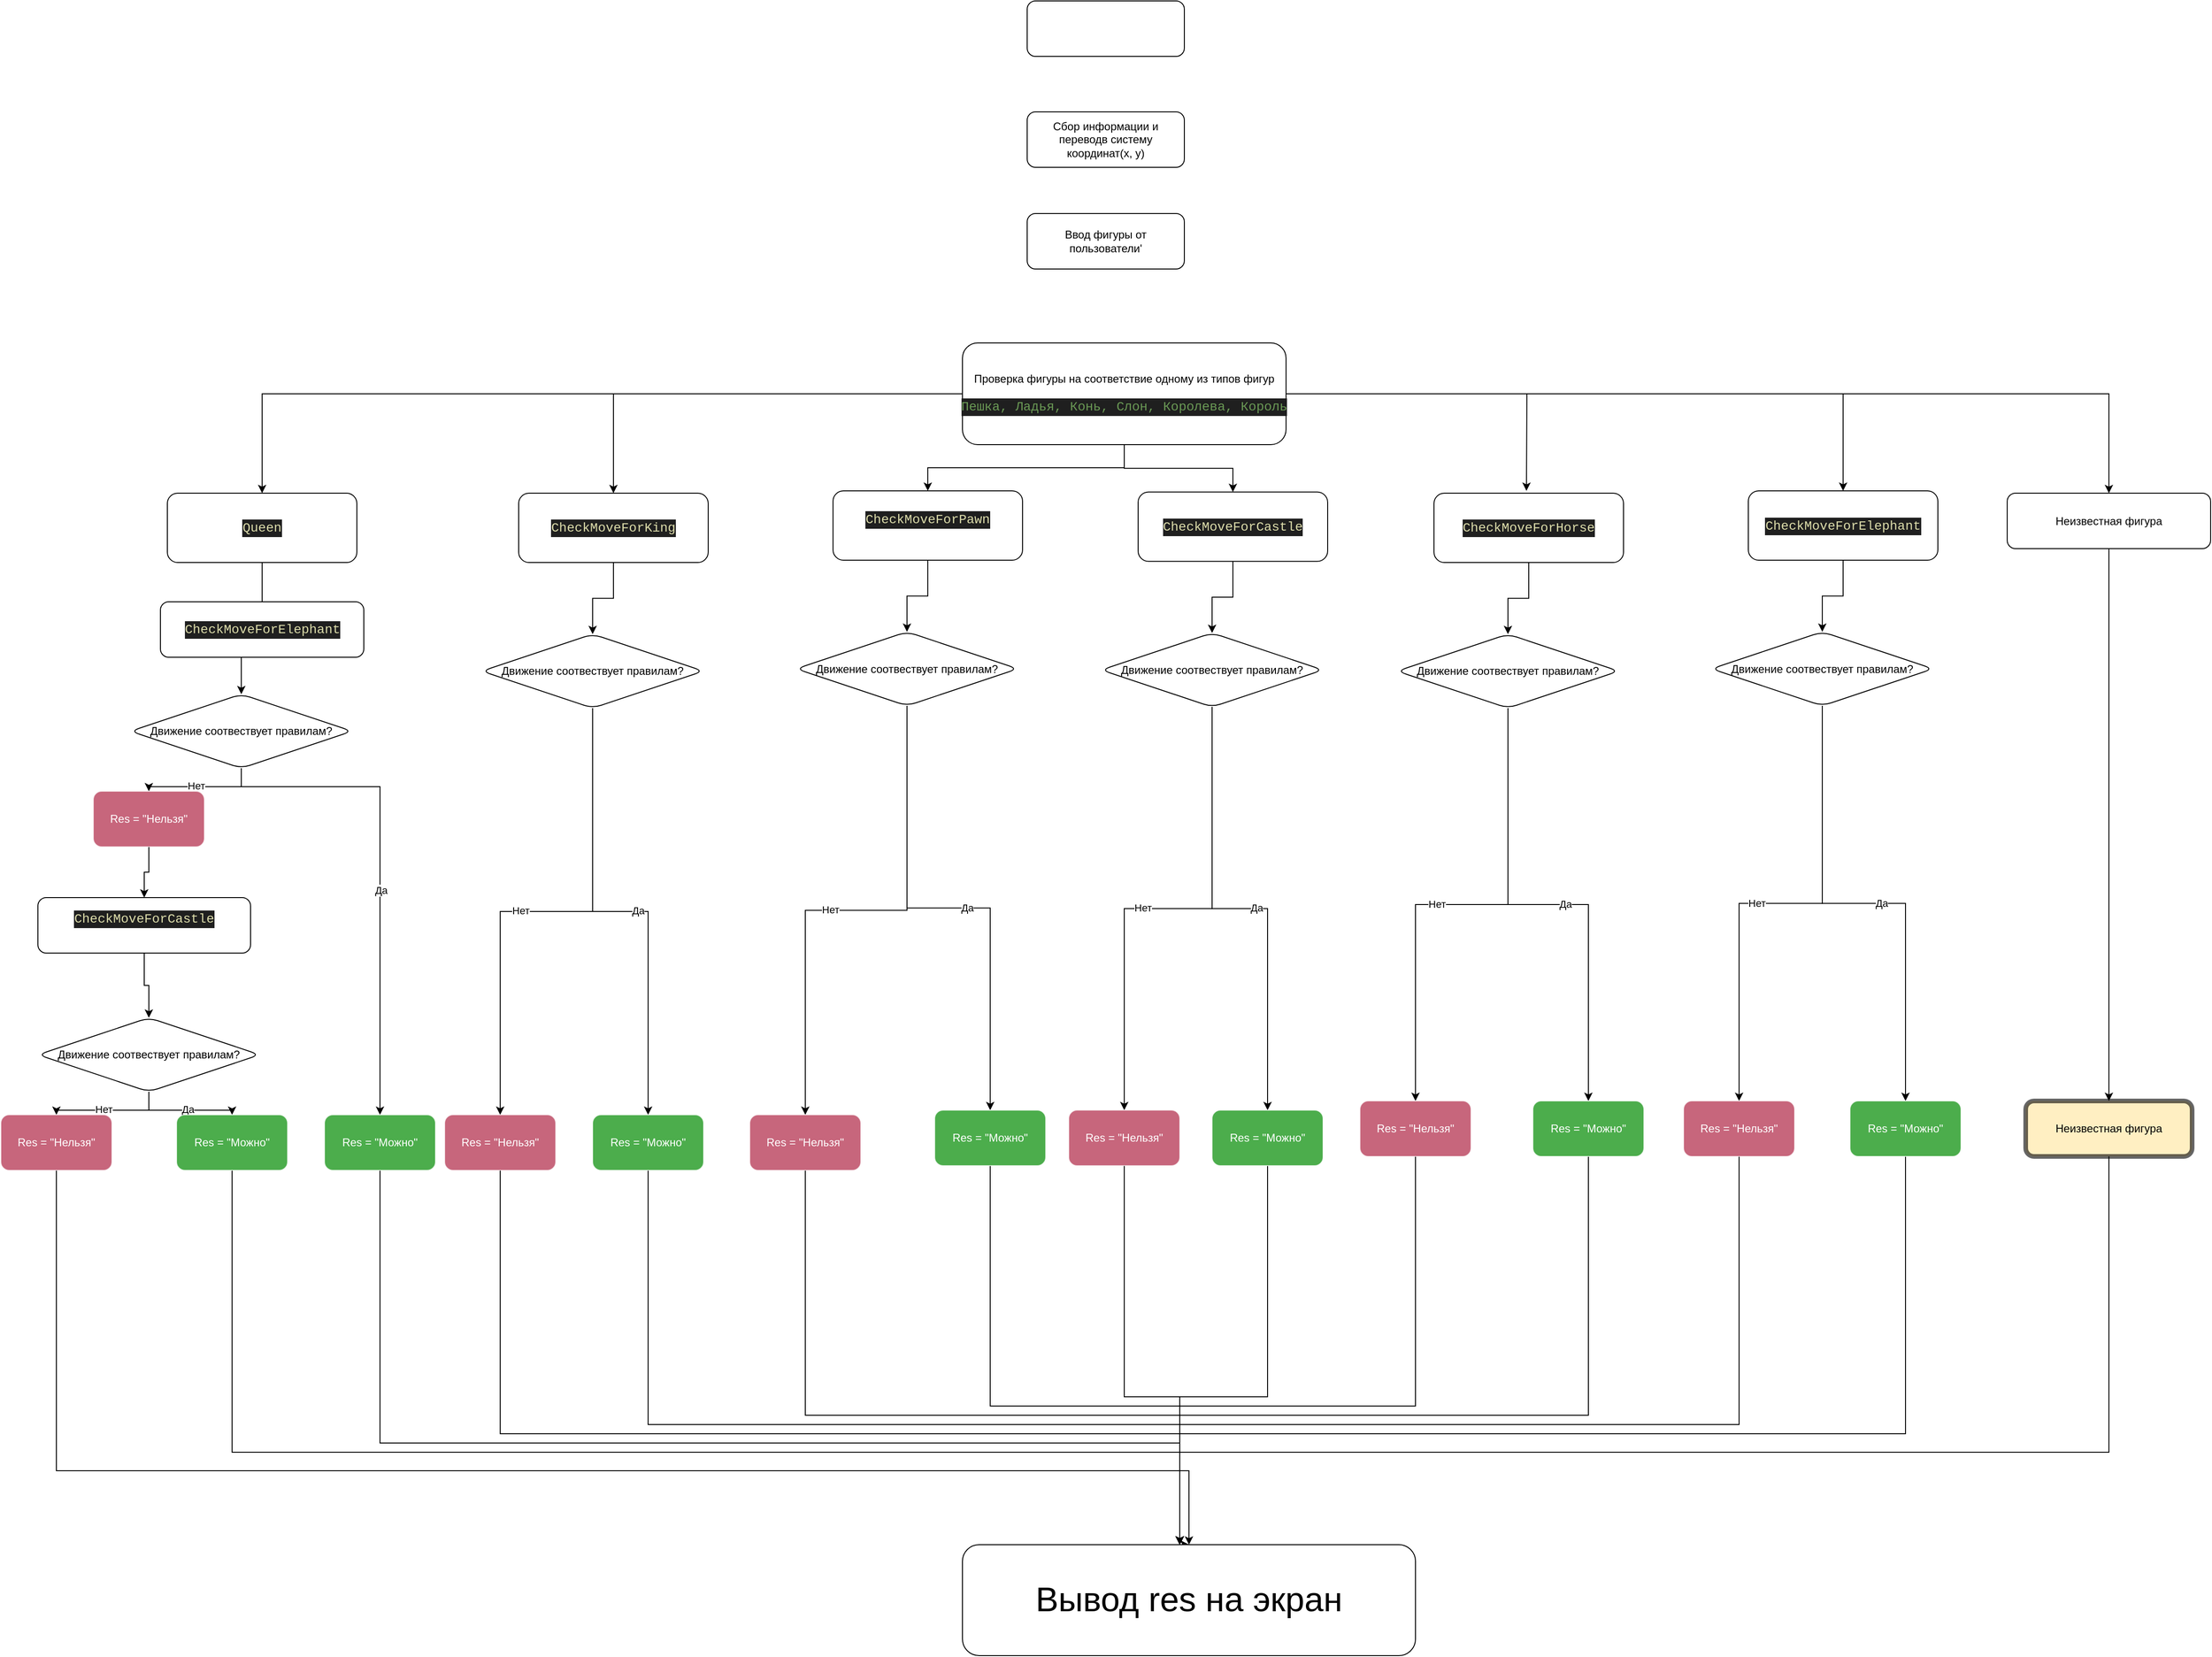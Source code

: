 <mxfile version="24.7.8">
  <diagram id="C5RBs43oDa-KdzZeNtuy" name="Page-1">
    <mxGraphModel dx="4654" dy="1774" grid="1" gridSize="10" guides="1" tooltips="1" connect="1" arrows="1" fold="1" page="1" pageScale="1" pageWidth="827" pageHeight="1169" math="0" shadow="0">
      <root>
        <mxCell id="WIyWlLk6GJQsqaUBKTNV-0" />
        <mxCell id="WIyWlLk6GJQsqaUBKTNV-1" parent="WIyWlLk6GJQsqaUBKTNV-0" />
        <mxCell id="1xu_-Tp41ohflqt6iPf_-1" value="&lt;div style=&quot;&quot;&gt;&lt;font color=&quot;#ffffff&quot; face=&quot;__Inter_36bd41, __Inter_Fallback_36bd41, ui-sans-serif, system-ui, sans-serif, Apple Color Emoji, Segoe UI Emoji, Segoe UI Symbol, Noto Color Emoji&quot;&gt;&lt;span style=&quot;font-size: 16px;&quot;&gt;Ввод координат от пользователя в виде (A1-B3)&lt;/span&gt;&lt;/font&gt;&lt;/div&gt;" style="rounded=1;whiteSpace=wrap;html=1;align=center;" parent="WIyWlLk6GJQsqaUBKTNV-1" vertex="1">
          <mxGeometry x="280" y="90" width="170" height="60" as="geometry" />
        </mxCell>
        <mxCell id="1xu_-Tp41ohflqt6iPf_-3" value="Сбор информации и переводв систему координат(x, y)" style="rounded=1;whiteSpace=wrap;html=1;" parent="WIyWlLk6GJQsqaUBKTNV-1" vertex="1">
          <mxGeometry x="280" y="210" width="170" height="60" as="geometry" />
        </mxCell>
        <mxCell id="1xu_-Tp41ohflqt6iPf_-4" value="Ввод фигуры от пользователи&#39;" style="rounded=1;whiteSpace=wrap;html=1;" parent="WIyWlLk6GJQsqaUBKTNV-1" vertex="1">
          <mxGeometry x="280" y="320" width="170" height="60" as="geometry" />
        </mxCell>
        <mxCell id="1xu_-Tp41ohflqt6iPf_-9" value="" style="edgeStyle=orthogonalEdgeStyle;rounded=0;orthogonalLoop=1;jettySize=auto;html=1;" parent="WIyWlLk6GJQsqaUBKTNV-1" source="1xu_-Tp41ohflqt6iPf_-5" target="1xu_-Tp41ohflqt6iPf_-8" edge="1">
          <mxGeometry relative="1" as="geometry" />
        </mxCell>
        <mxCell id="1xu_-Tp41ohflqt6iPf_-63" style="edgeStyle=orthogonalEdgeStyle;rounded=0;orthogonalLoop=1;jettySize=auto;html=1;entryX=0.5;entryY=0;entryDx=0;entryDy=0;" parent="WIyWlLk6GJQsqaUBKTNV-1" source="1xu_-Tp41ohflqt6iPf_-5" target="1xu_-Tp41ohflqt6iPf_-27" edge="1">
          <mxGeometry relative="1" as="geometry" />
        </mxCell>
        <mxCell id="1xu_-Tp41ohflqt6iPf_-64" style="edgeStyle=orthogonalEdgeStyle;rounded=0;orthogonalLoop=1;jettySize=auto;html=1;" parent="WIyWlLk6GJQsqaUBKTNV-1" source="1xu_-Tp41ohflqt6iPf_-5" edge="1">
          <mxGeometry relative="1" as="geometry">
            <mxPoint x="820" y="620" as="targetPoint" />
          </mxGeometry>
        </mxCell>
        <mxCell id="1xu_-Tp41ohflqt6iPf_-65" style="edgeStyle=orthogonalEdgeStyle;rounded=0;orthogonalLoop=1;jettySize=auto;html=1;entryX=0.5;entryY=0;entryDx=0;entryDy=0;" parent="WIyWlLk6GJQsqaUBKTNV-1" source="1xu_-Tp41ohflqt6iPf_-5" target="1xu_-Tp41ohflqt6iPf_-45" edge="1">
          <mxGeometry relative="1" as="geometry" />
        </mxCell>
        <mxCell id="1xu_-Tp41ohflqt6iPf_-66" style="edgeStyle=orthogonalEdgeStyle;rounded=0;orthogonalLoop=1;jettySize=auto;html=1;entryX=0.5;entryY=0;entryDx=0;entryDy=0;" parent="WIyWlLk6GJQsqaUBKTNV-1" source="1xu_-Tp41ohflqt6iPf_-5" target="1xu_-Tp41ohflqt6iPf_-54" edge="1">
          <mxGeometry relative="1" as="geometry">
            <Array as="points">
              <mxPoint x="-168" y="515" />
            </Array>
          </mxGeometry>
        </mxCell>
        <mxCell id="1xu_-Tp41ohflqt6iPf_-94" style="edgeStyle=orthogonalEdgeStyle;rounded=0;orthogonalLoop=1;jettySize=auto;html=1;" parent="WIyWlLk6GJQsqaUBKTNV-1" source="1xu_-Tp41ohflqt6iPf_-5" target="1xu_-Tp41ohflqt6iPf_-95" edge="1">
          <mxGeometry relative="1" as="geometry">
            <mxPoint x="-550" y="610" as="targetPoint" />
          </mxGeometry>
        </mxCell>
        <mxCell id="GGxlq1EJ7_n-EhWVz28k-0" style="edgeStyle=orthogonalEdgeStyle;rounded=0;orthogonalLoop=1;jettySize=auto;html=1;" edge="1" parent="WIyWlLk6GJQsqaUBKTNV-1" source="1xu_-Tp41ohflqt6iPf_-5" target="1xu_-Tp41ohflqt6iPf_-71">
          <mxGeometry relative="1" as="geometry" />
        </mxCell>
        <mxCell id="1xu_-Tp41ohflqt6iPf_-5" value="Проверка фигуры на соответствие одному из типов фигур&lt;br&gt;&lt;br&gt;&lt;div style=&quot;color: rgb(204, 204, 204); background-color: rgb(31, 31, 31); font-family: Consolas, &amp;quot;Courier New&amp;quot;, monospace; font-size: 14px; line-height: 19px; white-space: pre;&quot;&gt;&lt;span style=&quot;color: #6a9955;&quot;&gt;Пешка, Ладья, Конь, Слон, Королева, Король&lt;/span&gt;&lt;/div&gt;" style="rounded=1;whiteSpace=wrap;html=1;" parent="WIyWlLk6GJQsqaUBKTNV-1" vertex="1">
          <mxGeometry x="210" y="460" width="350" height="110" as="geometry" />
        </mxCell>
        <mxCell id="1xu_-Tp41ohflqt6iPf_-11" value="" style="edgeStyle=orthogonalEdgeStyle;rounded=0;orthogonalLoop=1;jettySize=auto;html=1;" parent="WIyWlLk6GJQsqaUBKTNV-1" source="1xu_-Tp41ohflqt6iPf_-8" target="1xu_-Tp41ohflqt6iPf_-10" edge="1">
          <mxGeometry relative="1" as="geometry" />
        </mxCell>
        <mxCell id="1xu_-Tp41ohflqt6iPf_-8" value="&#xa;&lt;div style=&quot;color: #cccccc;background-color: #1f1f1f;font-family: Consolas, &#39;Courier New&#39;, monospace;font-weight: normal;font-size: 14px;line-height: 19px;white-space: pre;&quot;&gt;&lt;div&gt;&lt;span style=&quot;color: #dcdcaa;&quot;&gt;CheckMoveForPawn&lt;/span&gt;&lt;/div&gt;&lt;/div&gt;&#xa;&#xa;" style="whiteSpace=wrap;html=1;rounded=1;" parent="WIyWlLk6GJQsqaUBKTNV-1" vertex="1">
          <mxGeometry x="70" y="620" width="205" height="75" as="geometry" />
        </mxCell>
        <mxCell id="1xu_-Tp41ohflqt6iPf_-13" value="" style="edgeStyle=orthogonalEdgeStyle;rounded=0;orthogonalLoop=1;jettySize=auto;html=1;" parent="WIyWlLk6GJQsqaUBKTNV-1" source="1xu_-Tp41ohflqt6iPf_-10" target="1xu_-Tp41ohflqt6iPf_-12" edge="1">
          <mxGeometry relative="1" as="geometry" />
        </mxCell>
        <mxCell id="1xu_-Tp41ohflqt6iPf_-14" value="Нет" style="edgeLabel;html=1;align=center;verticalAlign=middle;resizable=0;points=[];" parent="1xu_-Tp41ohflqt6iPf_-13" vertex="1" connectable="0">
          <mxGeometry x="0.104" y="-1" relative="1" as="geometry">
            <mxPoint as="offset" />
          </mxGeometry>
        </mxCell>
        <mxCell id="1xu_-Tp41ohflqt6iPf_-16" value="" style="edgeStyle=orthogonalEdgeStyle;rounded=0;orthogonalLoop=1;jettySize=auto;html=1;" parent="WIyWlLk6GJQsqaUBKTNV-1" source="1xu_-Tp41ohflqt6iPf_-10" target="1xu_-Tp41ohflqt6iPf_-15" edge="1">
          <mxGeometry relative="1" as="geometry" />
        </mxCell>
        <mxCell id="1xu_-Tp41ohflqt6iPf_-17" value="Да" style="edgeLabel;html=1;align=center;verticalAlign=middle;resizable=0;points=[];" parent="1xu_-Tp41ohflqt6iPf_-16" vertex="1" connectable="0">
          <mxGeometry x="0.073" y="1" relative="1" as="geometry">
            <mxPoint as="offset" />
          </mxGeometry>
        </mxCell>
        <mxCell id="1xu_-Tp41ohflqt6iPf_-10" value="Движение соотвествует правилам?" style="rhombus;whiteSpace=wrap;html=1;rounded=1;" parent="WIyWlLk6GJQsqaUBKTNV-1" vertex="1">
          <mxGeometry x="30" y="772.5" width="240" height="80" as="geometry" />
        </mxCell>
        <mxCell id="1xu_-Tp41ohflqt6iPf_-108" style="edgeStyle=orthogonalEdgeStyle;rounded=0;orthogonalLoop=1;jettySize=auto;html=1;" parent="WIyWlLk6GJQsqaUBKTNV-1" source="1xu_-Tp41ohflqt6iPf_-12" target="1xu_-Tp41ohflqt6iPf_-102" edge="1">
          <mxGeometry relative="1" as="geometry">
            <Array as="points">
              <mxPoint x="40" y="1620" />
              <mxPoint x="445" y="1620" />
            </Array>
          </mxGeometry>
        </mxCell>
        <mxCell id="1xu_-Tp41ohflqt6iPf_-12" value="Res = &quot;Нельзя&quot;" style="rounded=1;whiteSpace=wrap;html=1;opacity=60;strokeColor=#FFFFFF;align=center;verticalAlign=middle;fontFamily=Helvetica;fontSize=12;fontColor=#ffffff;fillColor=#a20025;" parent="WIyWlLk6GJQsqaUBKTNV-1" vertex="1">
          <mxGeometry x="-20" y="1295" width="120" height="60" as="geometry" />
        </mxCell>
        <mxCell id="1xu_-Tp41ohflqt6iPf_-109" style="edgeStyle=orthogonalEdgeStyle;rounded=0;orthogonalLoop=1;jettySize=auto;html=1;" parent="WIyWlLk6GJQsqaUBKTNV-1" source="1xu_-Tp41ohflqt6iPf_-15" target="1xu_-Tp41ohflqt6iPf_-102" edge="1">
          <mxGeometry relative="1" as="geometry">
            <Array as="points">
              <mxPoint x="240" y="1610" />
              <mxPoint x="445" y="1610" />
            </Array>
          </mxGeometry>
        </mxCell>
        <mxCell id="1xu_-Tp41ohflqt6iPf_-15" value="Res = &quot;Можно&quot;" style="whiteSpace=wrap;html=1;rounded=1;opacity=70;strokeColor=#FFFFFF;align=center;verticalAlign=middle;fontFamily=Helvetica;fontSize=12;fontColor=#ffffff;fillColor=#008a00;" parent="WIyWlLk6GJQsqaUBKTNV-1" vertex="1">
          <mxGeometry x="180" y="1290" width="120" height="60" as="geometry" />
        </mxCell>
        <mxCell id="1xu_-Tp41ohflqt6iPf_-26" value="" style="edgeStyle=orthogonalEdgeStyle;rounded=0;orthogonalLoop=1;jettySize=auto;html=1;" parent="WIyWlLk6GJQsqaUBKTNV-1" source="1xu_-Tp41ohflqt6iPf_-27" target="1xu_-Tp41ohflqt6iPf_-32" edge="1">
          <mxGeometry relative="1" as="geometry" />
        </mxCell>
        <mxCell id="1xu_-Tp41ohflqt6iPf_-27" value="&lt;div style=&quot;color: rgb(204, 204, 204); background-color: rgb(31, 31, 31); font-family: Consolas, &amp;quot;Courier New&amp;quot;, monospace; font-size: 14px; line-height: 19px; white-space: pre;&quot;&gt;&lt;span style=&quot;color: #dcdcaa;&quot;&gt;CheckMoveForCastle&lt;/span&gt;&lt;/div&gt;" style="whiteSpace=wrap;html=1;rounded=1;" parent="WIyWlLk6GJQsqaUBKTNV-1" vertex="1">
          <mxGeometry x="400" y="621.25" width="205" height="75" as="geometry" />
        </mxCell>
        <mxCell id="1xu_-Tp41ohflqt6iPf_-28" value="" style="edgeStyle=orthogonalEdgeStyle;rounded=0;orthogonalLoop=1;jettySize=auto;html=1;" parent="WIyWlLk6GJQsqaUBKTNV-1" source="1xu_-Tp41ohflqt6iPf_-32" target="1xu_-Tp41ohflqt6iPf_-33" edge="1">
          <mxGeometry relative="1" as="geometry" />
        </mxCell>
        <mxCell id="1xu_-Tp41ohflqt6iPf_-29" value="Нет" style="edgeLabel;html=1;align=center;verticalAlign=middle;resizable=0;points=[];" parent="1xu_-Tp41ohflqt6iPf_-28" vertex="1" connectable="0">
          <mxGeometry x="0.104" y="-1" relative="1" as="geometry">
            <mxPoint as="offset" />
          </mxGeometry>
        </mxCell>
        <mxCell id="1xu_-Tp41ohflqt6iPf_-30" value="" style="edgeStyle=orthogonalEdgeStyle;rounded=0;orthogonalLoop=1;jettySize=auto;html=1;" parent="WIyWlLk6GJQsqaUBKTNV-1" source="1xu_-Tp41ohflqt6iPf_-32" target="1xu_-Tp41ohflqt6iPf_-34" edge="1">
          <mxGeometry relative="1" as="geometry" />
        </mxCell>
        <mxCell id="1xu_-Tp41ohflqt6iPf_-31" value="Да" style="edgeLabel;html=1;align=center;verticalAlign=middle;resizable=0;points=[];" parent="1xu_-Tp41ohflqt6iPf_-30" vertex="1" connectable="0">
          <mxGeometry x="0.073" y="1" relative="1" as="geometry">
            <mxPoint as="offset" />
          </mxGeometry>
        </mxCell>
        <mxCell id="1xu_-Tp41ohflqt6iPf_-32" value="Движение соотвествует правилам?" style="rhombus;whiteSpace=wrap;html=1;rounded=1;" parent="WIyWlLk6GJQsqaUBKTNV-1" vertex="1">
          <mxGeometry x="360" y="773.75" width="240" height="80" as="geometry" />
        </mxCell>
        <mxCell id="1xu_-Tp41ohflqt6iPf_-110" style="edgeStyle=orthogonalEdgeStyle;rounded=0;orthogonalLoop=1;jettySize=auto;html=1;" parent="WIyWlLk6GJQsqaUBKTNV-1" source="1xu_-Tp41ohflqt6iPf_-33" target="1xu_-Tp41ohflqt6iPf_-102" edge="1">
          <mxGeometry relative="1" as="geometry">
            <Array as="points">
              <mxPoint x="385" y="1600" />
              <mxPoint x="445" y="1600" />
            </Array>
          </mxGeometry>
        </mxCell>
        <mxCell id="1xu_-Tp41ohflqt6iPf_-33" value="Res = &quot;Нельзя&quot;" style="rounded=1;whiteSpace=wrap;html=1;opacity=60;strokeColor=#FFFFFF;align=center;verticalAlign=middle;fontFamily=Helvetica;fontSize=12;fontColor=#ffffff;fillColor=#a20025;" parent="WIyWlLk6GJQsqaUBKTNV-1" vertex="1">
          <mxGeometry x="325" y="1290" width="120" height="60" as="geometry" />
        </mxCell>
        <mxCell id="1xu_-Tp41ohflqt6iPf_-111" style="edgeStyle=orthogonalEdgeStyle;rounded=0;orthogonalLoop=1;jettySize=auto;html=1;" parent="WIyWlLk6GJQsqaUBKTNV-1" source="1xu_-Tp41ohflqt6iPf_-34" target="1xu_-Tp41ohflqt6iPf_-102" edge="1">
          <mxGeometry relative="1" as="geometry">
            <Array as="points">
              <mxPoint x="540" y="1600" />
              <mxPoint x="445" y="1600" />
            </Array>
          </mxGeometry>
        </mxCell>
        <mxCell id="1xu_-Tp41ohflqt6iPf_-34" value="Res = &quot;Можно&quot;" style="whiteSpace=wrap;html=1;rounded=1;opacity=70;strokeColor=#FFFFFF;align=center;verticalAlign=middle;fontFamily=Helvetica;fontSize=12;fontColor=#ffffff;fillColor=#008a00;" parent="WIyWlLk6GJQsqaUBKTNV-1" vertex="1">
          <mxGeometry x="480" y="1290" width="120" height="60" as="geometry" />
        </mxCell>
        <mxCell id="1xu_-Tp41ohflqt6iPf_-35" value="" style="edgeStyle=orthogonalEdgeStyle;rounded=0;orthogonalLoop=1;jettySize=auto;html=1;" parent="WIyWlLk6GJQsqaUBKTNV-1" source="1xu_-Tp41ohflqt6iPf_-36" target="1xu_-Tp41ohflqt6iPf_-41" edge="1">
          <mxGeometry relative="1" as="geometry" />
        </mxCell>
        <mxCell id="1xu_-Tp41ohflqt6iPf_-36" value="&lt;div style=&quot;color: rgb(204, 204, 204); background-color: rgb(31, 31, 31); font-family: Consolas, &amp;quot;Courier New&amp;quot;, monospace; font-size: 14px; line-height: 19px; white-space: pre;&quot;&gt;&lt;span style=&quot;color: #dcdcaa;&quot;&gt;CheckMoveForHorse&lt;/span&gt;&lt;/div&gt;" style="whiteSpace=wrap;html=1;rounded=1;" parent="WIyWlLk6GJQsqaUBKTNV-1" vertex="1">
          <mxGeometry x="720" y="622.5" width="205" height="75" as="geometry" />
        </mxCell>
        <mxCell id="1xu_-Tp41ohflqt6iPf_-37" value="" style="edgeStyle=orthogonalEdgeStyle;rounded=0;orthogonalLoop=1;jettySize=auto;html=1;" parent="WIyWlLk6GJQsqaUBKTNV-1" source="1xu_-Tp41ohflqt6iPf_-41" target="1xu_-Tp41ohflqt6iPf_-42" edge="1">
          <mxGeometry relative="1" as="geometry" />
        </mxCell>
        <mxCell id="1xu_-Tp41ohflqt6iPf_-38" value="Нет" style="edgeLabel;html=1;align=center;verticalAlign=middle;resizable=0;points=[];" parent="1xu_-Tp41ohflqt6iPf_-37" vertex="1" connectable="0">
          <mxGeometry x="0.104" y="-1" relative="1" as="geometry">
            <mxPoint as="offset" />
          </mxGeometry>
        </mxCell>
        <mxCell id="1xu_-Tp41ohflqt6iPf_-39" value="" style="edgeStyle=orthogonalEdgeStyle;rounded=0;orthogonalLoop=1;jettySize=auto;html=1;" parent="WIyWlLk6GJQsqaUBKTNV-1" source="1xu_-Tp41ohflqt6iPf_-41" target="1xu_-Tp41ohflqt6iPf_-43" edge="1">
          <mxGeometry relative="1" as="geometry" />
        </mxCell>
        <mxCell id="1xu_-Tp41ohflqt6iPf_-40" value="Да" style="edgeLabel;html=1;align=center;verticalAlign=middle;resizable=0;points=[];" parent="1xu_-Tp41ohflqt6iPf_-39" vertex="1" connectable="0">
          <mxGeometry x="0.073" y="1" relative="1" as="geometry">
            <mxPoint as="offset" />
          </mxGeometry>
        </mxCell>
        <mxCell id="1xu_-Tp41ohflqt6iPf_-41" value="Движение соотвествует правилам?" style="rhombus;whiteSpace=wrap;html=1;rounded=1;" parent="WIyWlLk6GJQsqaUBKTNV-1" vertex="1">
          <mxGeometry x="680" y="775" width="240" height="80" as="geometry" />
        </mxCell>
        <mxCell id="1xu_-Tp41ohflqt6iPf_-112" style="edgeStyle=orthogonalEdgeStyle;rounded=0;orthogonalLoop=1;jettySize=auto;html=1;" parent="WIyWlLk6GJQsqaUBKTNV-1" source="1xu_-Tp41ohflqt6iPf_-42" target="1xu_-Tp41ohflqt6iPf_-102" edge="1">
          <mxGeometry relative="1" as="geometry">
            <Array as="points">
              <mxPoint x="700" y="1610" />
              <mxPoint x="445" y="1610" />
            </Array>
          </mxGeometry>
        </mxCell>
        <mxCell id="1xu_-Tp41ohflqt6iPf_-42" value="Res = &quot;Нельзя&quot;" style="rounded=1;whiteSpace=wrap;html=1;opacity=60;strokeColor=#FFFFFF;align=center;verticalAlign=middle;fontFamily=Helvetica;fontSize=12;fontColor=#ffffff;fillColor=#a20025;" parent="WIyWlLk6GJQsqaUBKTNV-1" vertex="1">
          <mxGeometry x="640" y="1280" width="120" height="60" as="geometry" />
        </mxCell>
        <mxCell id="1xu_-Tp41ohflqt6iPf_-113" style="edgeStyle=orthogonalEdgeStyle;rounded=0;orthogonalLoop=1;jettySize=auto;html=1;" parent="WIyWlLk6GJQsqaUBKTNV-1" source="1xu_-Tp41ohflqt6iPf_-43" target="1xu_-Tp41ohflqt6iPf_-102" edge="1">
          <mxGeometry relative="1" as="geometry">
            <Array as="points">
              <mxPoint x="887" y="1620" />
              <mxPoint x="445" y="1620" />
            </Array>
          </mxGeometry>
        </mxCell>
        <mxCell id="1xu_-Tp41ohflqt6iPf_-43" value="Res = &quot;Можно&quot;" style="whiteSpace=wrap;html=1;rounded=1;opacity=70;strokeColor=#FFFFFF;align=center;verticalAlign=middle;fontFamily=Helvetica;fontSize=12;fontColor=#ffffff;fillColor=#008a00;" parent="WIyWlLk6GJQsqaUBKTNV-1" vertex="1">
          <mxGeometry x="827" y="1280" width="120" height="60" as="geometry" />
        </mxCell>
        <mxCell id="1xu_-Tp41ohflqt6iPf_-44" value="" style="edgeStyle=orthogonalEdgeStyle;rounded=0;orthogonalLoop=1;jettySize=auto;html=1;" parent="WIyWlLk6GJQsqaUBKTNV-1" source="1xu_-Tp41ohflqt6iPf_-45" target="1xu_-Tp41ohflqt6iPf_-50" edge="1">
          <mxGeometry relative="1" as="geometry" />
        </mxCell>
        <mxCell id="1xu_-Tp41ohflqt6iPf_-45" value="&lt;div style=&quot;color: rgb(204, 204, 204); background-color: rgb(31, 31, 31); font-family: Consolas, &amp;quot;Courier New&amp;quot;, monospace; font-size: 14px; line-height: 19px; white-space: pre;&quot;&gt;&lt;span style=&quot;color: #dcdcaa;&quot;&gt;CheckMoveForElephant&lt;/span&gt;&lt;/div&gt;" style="whiteSpace=wrap;html=1;rounded=1;" parent="WIyWlLk6GJQsqaUBKTNV-1" vertex="1">
          <mxGeometry x="1060" y="620" width="205" height="75" as="geometry" />
        </mxCell>
        <mxCell id="1xu_-Tp41ohflqt6iPf_-46" value="" style="edgeStyle=orthogonalEdgeStyle;rounded=0;orthogonalLoop=1;jettySize=auto;html=1;" parent="WIyWlLk6GJQsqaUBKTNV-1" source="1xu_-Tp41ohflqt6iPf_-50" target="1xu_-Tp41ohflqt6iPf_-51" edge="1">
          <mxGeometry relative="1" as="geometry" />
        </mxCell>
        <mxCell id="1xu_-Tp41ohflqt6iPf_-47" value="Нет" style="edgeLabel;html=1;align=center;verticalAlign=middle;resizable=0;points=[];" parent="1xu_-Tp41ohflqt6iPf_-46" vertex="1" connectable="0">
          <mxGeometry x="0.104" y="-1" relative="1" as="geometry">
            <mxPoint as="offset" />
          </mxGeometry>
        </mxCell>
        <mxCell id="1xu_-Tp41ohflqt6iPf_-48" value="" style="edgeStyle=orthogonalEdgeStyle;rounded=0;orthogonalLoop=1;jettySize=auto;html=1;" parent="WIyWlLk6GJQsqaUBKTNV-1" source="1xu_-Tp41ohflqt6iPf_-50" target="1xu_-Tp41ohflqt6iPf_-52" edge="1">
          <mxGeometry relative="1" as="geometry" />
        </mxCell>
        <mxCell id="1xu_-Tp41ohflqt6iPf_-49" value="Да" style="edgeLabel;html=1;align=center;verticalAlign=middle;resizable=0;points=[];" parent="1xu_-Tp41ohflqt6iPf_-48" vertex="1" connectable="0">
          <mxGeometry x="0.073" y="1" relative="1" as="geometry">
            <mxPoint as="offset" />
          </mxGeometry>
        </mxCell>
        <mxCell id="1xu_-Tp41ohflqt6iPf_-50" value="Движение соотвествует правилам?" style="rhombus;whiteSpace=wrap;html=1;rounded=1;" parent="WIyWlLk6GJQsqaUBKTNV-1" vertex="1">
          <mxGeometry x="1020" y="772.5" width="240" height="80" as="geometry" />
        </mxCell>
        <mxCell id="1xu_-Tp41ohflqt6iPf_-114" style="edgeStyle=orthogonalEdgeStyle;rounded=0;orthogonalLoop=1;jettySize=auto;html=1;" parent="WIyWlLk6GJQsqaUBKTNV-1" source="1xu_-Tp41ohflqt6iPf_-51" target="1xu_-Tp41ohflqt6iPf_-102" edge="1">
          <mxGeometry relative="1" as="geometry">
            <Array as="points">
              <mxPoint x="1050" y="1630" />
              <mxPoint x="445" y="1630" />
            </Array>
          </mxGeometry>
        </mxCell>
        <mxCell id="1xu_-Tp41ohflqt6iPf_-51" value="Res = &quot;Нельзя&quot;" style="rounded=1;whiteSpace=wrap;html=1;opacity=60;strokeColor=#FFFFFF;align=center;verticalAlign=middle;fontFamily=Helvetica;fontSize=12;fontColor=#ffffff;fillColor=#a20025;" parent="WIyWlLk6GJQsqaUBKTNV-1" vertex="1">
          <mxGeometry x="990" y="1280" width="120" height="60" as="geometry" />
        </mxCell>
        <mxCell id="1xu_-Tp41ohflqt6iPf_-115" style="edgeStyle=orthogonalEdgeStyle;rounded=0;orthogonalLoop=1;jettySize=auto;html=1;" parent="WIyWlLk6GJQsqaUBKTNV-1" source="1xu_-Tp41ohflqt6iPf_-52" target="1xu_-Tp41ohflqt6iPf_-102" edge="1">
          <mxGeometry relative="1" as="geometry">
            <Array as="points">
              <mxPoint x="1230" y="1640" />
              <mxPoint x="445" y="1640" />
            </Array>
          </mxGeometry>
        </mxCell>
        <mxCell id="1xu_-Tp41ohflqt6iPf_-52" value="Res = &quot;Можно&quot;" style="whiteSpace=wrap;html=1;rounded=1;fillColor=#008a00;fontColor=#ffffff;strokeColor=#FFFFFF;opacity=70;" parent="WIyWlLk6GJQsqaUBKTNV-1" vertex="1">
          <mxGeometry x="1170" y="1280" width="120" height="60" as="geometry" />
        </mxCell>
        <mxCell id="1xu_-Tp41ohflqt6iPf_-53" value="" style="edgeStyle=orthogonalEdgeStyle;rounded=0;orthogonalLoop=1;jettySize=auto;html=1;" parent="WIyWlLk6GJQsqaUBKTNV-1" source="1xu_-Tp41ohflqt6iPf_-54" target="1xu_-Tp41ohflqt6iPf_-59" edge="1">
          <mxGeometry relative="1" as="geometry" />
        </mxCell>
        <mxCell id="1xu_-Tp41ohflqt6iPf_-54" value="&lt;div style=&quot;color: rgb(204, 204, 204); background-color: rgb(31, 31, 31); font-family: Consolas, &amp;quot;Courier New&amp;quot;, monospace; font-size: 14px; line-height: 19px; white-space: pre;&quot;&gt;&lt;span style=&quot;color: #dcdcaa;&quot;&gt;CheckMoveForKing&lt;/span&gt;&lt;/div&gt;" style="whiteSpace=wrap;html=1;rounded=1;" parent="WIyWlLk6GJQsqaUBKTNV-1" vertex="1">
          <mxGeometry x="-270" y="622.5" width="205" height="75" as="geometry" />
        </mxCell>
        <mxCell id="1xu_-Tp41ohflqt6iPf_-55" value="" style="edgeStyle=orthogonalEdgeStyle;rounded=0;orthogonalLoop=1;jettySize=auto;html=1;" parent="WIyWlLk6GJQsqaUBKTNV-1" source="1xu_-Tp41ohflqt6iPf_-59" target="1xu_-Tp41ohflqt6iPf_-60" edge="1">
          <mxGeometry relative="1" as="geometry" />
        </mxCell>
        <mxCell id="1xu_-Tp41ohflqt6iPf_-56" value="Нет" style="edgeLabel;html=1;align=center;verticalAlign=middle;resizable=0;points=[];" parent="1xu_-Tp41ohflqt6iPf_-55" vertex="1" connectable="0">
          <mxGeometry x="0.104" y="-1" relative="1" as="geometry">
            <mxPoint as="offset" />
          </mxGeometry>
        </mxCell>
        <mxCell id="1xu_-Tp41ohflqt6iPf_-57" value="" style="edgeStyle=orthogonalEdgeStyle;rounded=0;orthogonalLoop=1;jettySize=auto;html=1;" parent="WIyWlLk6GJQsqaUBKTNV-1" source="1xu_-Tp41ohflqt6iPf_-59" target="1xu_-Tp41ohflqt6iPf_-61" edge="1">
          <mxGeometry relative="1" as="geometry" />
        </mxCell>
        <mxCell id="1xu_-Tp41ohflqt6iPf_-58" value="Да" style="edgeLabel;html=1;align=center;verticalAlign=middle;resizable=0;points=[];" parent="1xu_-Tp41ohflqt6iPf_-57" vertex="1" connectable="0">
          <mxGeometry x="0.073" y="1" relative="1" as="geometry">
            <mxPoint as="offset" />
          </mxGeometry>
        </mxCell>
        <mxCell id="1xu_-Tp41ohflqt6iPf_-59" value="Движение соотвествует правилам?" style="rhombus;whiteSpace=wrap;html=1;rounded=1;" parent="WIyWlLk6GJQsqaUBKTNV-1" vertex="1">
          <mxGeometry x="-310" y="775" width="240" height="80" as="geometry" />
        </mxCell>
        <mxCell id="1xu_-Tp41ohflqt6iPf_-106" style="edgeStyle=orthogonalEdgeStyle;rounded=0;orthogonalLoop=1;jettySize=auto;html=1;entryX=0.5;entryY=0;entryDx=0;entryDy=0;" parent="WIyWlLk6GJQsqaUBKTNV-1" source="1xu_-Tp41ohflqt6iPf_-60" target="1xu_-Tp41ohflqt6iPf_-102" edge="1">
          <mxGeometry relative="1" as="geometry">
            <Array as="points">
              <mxPoint x="-290" y="1640" />
              <mxPoint x="445" y="1640" />
            </Array>
          </mxGeometry>
        </mxCell>
        <mxCell id="1xu_-Tp41ohflqt6iPf_-60" value="Res = &quot;Нельзя&quot;" style="rounded=1;whiteSpace=wrap;html=1;fillColor=#a20025;fontColor=#ffffff;strokeColor=#FFFFFF;opacity=60;" parent="WIyWlLk6GJQsqaUBKTNV-1" vertex="1">
          <mxGeometry x="-350" y="1295" width="120" height="60" as="geometry" />
        </mxCell>
        <mxCell id="1xu_-Tp41ohflqt6iPf_-107" style="edgeStyle=orthogonalEdgeStyle;rounded=0;orthogonalLoop=1;jettySize=auto;html=1;entryX=0.5;entryY=0;entryDx=0;entryDy=0;" parent="WIyWlLk6GJQsqaUBKTNV-1" source="1xu_-Tp41ohflqt6iPf_-61" target="1xu_-Tp41ohflqt6iPf_-102" edge="1">
          <mxGeometry relative="1" as="geometry">
            <Array as="points">
              <mxPoint x="-130" y="1630" />
              <mxPoint x="445" y="1630" />
            </Array>
          </mxGeometry>
        </mxCell>
        <mxCell id="1xu_-Tp41ohflqt6iPf_-61" value="Res = &quot;Можно&quot;" style="whiteSpace=wrap;html=1;rounded=1;opacity=70;strokeColor=#FFFFFF;align=center;verticalAlign=middle;fontFamily=Helvetica;fontSize=12;fontColor=#ffffff;fillColor=#008a00;" parent="WIyWlLk6GJQsqaUBKTNV-1" vertex="1">
          <mxGeometry x="-190" y="1295" width="120" height="60" as="geometry" />
        </mxCell>
        <mxCell id="1xu_-Tp41ohflqt6iPf_-70" value="" style="edgeStyle=orthogonalEdgeStyle;rounded=0;orthogonalLoop=1;jettySize=auto;html=1;" parent="WIyWlLk6GJQsqaUBKTNV-1" source="1xu_-Tp41ohflqt6iPf_-71" target="1xu_-Tp41ohflqt6iPf_-76" edge="1">
          <mxGeometry relative="1" as="geometry" />
        </mxCell>
        <mxCell id="1xu_-Tp41ohflqt6iPf_-71" value="&lt;div style=&quot;background-color: rgb(31, 31, 31); font-family: Consolas, &amp;quot;Courier New&amp;quot;, monospace; font-size: 14px; line-height: 19px; white-space: pre;&quot;&gt;&lt;font color=&quot;#dcdcaa&quot;&gt;Queen&lt;/font&gt;&lt;/div&gt;" style="whiteSpace=wrap;html=1;rounded=1;" parent="WIyWlLk6GJQsqaUBKTNV-1" vertex="1">
          <mxGeometry x="-650" y="622.5" width="205" height="75" as="geometry" />
        </mxCell>
        <mxCell id="1xu_-Tp41ohflqt6iPf_-72" value="" style="edgeStyle=orthogonalEdgeStyle;rounded=0;orthogonalLoop=1;jettySize=auto;html=1;" parent="WIyWlLk6GJQsqaUBKTNV-1" source="1xu_-Tp41ohflqt6iPf_-76" target="1xu_-Tp41ohflqt6iPf_-77" edge="1">
          <mxGeometry relative="1" as="geometry" />
        </mxCell>
        <mxCell id="1xu_-Tp41ohflqt6iPf_-73" value="Нет" style="edgeLabel;html=1;align=center;verticalAlign=middle;resizable=0;points=[];" parent="1xu_-Tp41ohflqt6iPf_-72" vertex="1" connectable="0">
          <mxGeometry x="0.104" y="-1" relative="1" as="geometry">
            <mxPoint as="offset" />
          </mxGeometry>
        </mxCell>
        <mxCell id="1xu_-Tp41ohflqt6iPf_-74" value="" style="edgeStyle=orthogonalEdgeStyle;rounded=0;orthogonalLoop=1;jettySize=auto;html=1;" parent="WIyWlLk6GJQsqaUBKTNV-1" source="1xu_-Tp41ohflqt6iPf_-76" target="1xu_-Tp41ohflqt6iPf_-78" edge="1">
          <mxGeometry relative="1" as="geometry">
            <Array as="points">
              <mxPoint x="-570" y="940" />
              <mxPoint x="-420" y="940" />
            </Array>
          </mxGeometry>
        </mxCell>
        <mxCell id="1xu_-Tp41ohflqt6iPf_-75" value="Да" style="edgeLabel;html=1;align=center;verticalAlign=middle;resizable=0;points=[];" parent="1xu_-Tp41ohflqt6iPf_-74" vertex="1" connectable="0">
          <mxGeometry x="0.073" y="1" relative="1" as="geometry">
            <mxPoint as="offset" />
          </mxGeometry>
        </mxCell>
        <mxCell id="1xu_-Tp41ohflqt6iPf_-82" style="edgeStyle=orthogonalEdgeStyle;rounded=0;orthogonalLoop=1;jettySize=auto;html=1;exitX=0;exitY=0.5;exitDx=0;exitDy=0;" parent="WIyWlLk6GJQsqaUBKTNV-1" source="1xu_-Tp41ohflqt6iPf_-76" edge="1">
          <mxGeometry relative="1" as="geometry">
            <mxPoint x="-690.235" y="879.588" as="targetPoint" />
          </mxGeometry>
        </mxCell>
        <mxCell id="1xu_-Tp41ohflqt6iPf_-76" value="Движение соотвествует правилам?" style="rhombus;whiteSpace=wrap;html=1;rounded=1;" parent="WIyWlLk6GJQsqaUBKTNV-1" vertex="1">
          <mxGeometry x="-690" y="840" width="240" height="80" as="geometry" />
        </mxCell>
        <mxCell id="1xu_-Tp41ohflqt6iPf_-92" value="" style="edgeStyle=orthogonalEdgeStyle;rounded=0;orthogonalLoop=1;jettySize=auto;html=1;" parent="WIyWlLk6GJQsqaUBKTNV-1" source="1xu_-Tp41ohflqt6iPf_-77" target="1xu_-Tp41ohflqt6iPf_-83" edge="1">
          <mxGeometry relative="1" as="geometry" />
        </mxCell>
        <mxCell id="1xu_-Tp41ohflqt6iPf_-77" value="Res = &quot;Нельзя&quot;" style="rounded=1;whiteSpace=wrap;html=1;fillColor=#a20025;fontColor=#ffffff;strokeColor=#FFFFFF;opacity=60;" parent="WIyWlLk6GJQsqaUBKTNV-1" vertex="1">
          <mxGeometry x="-730" y="945" width="120" height="60" as="geometry" />
        </mxCell>
        <mxCell id="1xu_-Tp41ohflqt6iPf_-105" style="edgeStyle=orthogonalEdgeStyle;rounded=0;orthogonalLoop=1;jettySize=auto;html=1;entryX=0.5;entryY=0;entryDx=0;entryDy=0;" parent="WIyWlLk6GJQsqaUBKTNV-1" source="1xu_-Tp41ohflqt6iPf_-78" target="1xu_-Tp41ohflqt6iPf_-102" edge="1">
          <mxGeometry relative="1" as="geometry">
            <Array as="points">
              <mxPoint x="-420" y="1650" />
              <mxPoint x="445" y="1650" />
            </Array>
          </mxGeometry>
        </mxCell>
        <mxCell id="1xu_-Tp41ohflqt6iPf_-78" value="Res = &quot;Можно&quot;" style="whiteSpace=wrap;html=1;rounded=1;opacity=70;strokeColor=#FFFFFF;align=center;verticalAlign=middle;fontFamily=Helvetica;fontSize=12;fontColor=#ffffff;fillColor=#008a00;" parent="WIyWlLk6GJQsqaUBKTNV-1" vertex="1">
          <mxGeometry x="-480" y="1295" width="120" height="60" as="geometry" />
        </mxCell>
        <mxCell id="1xu_-Tp41ohflqt6iPf_-79" value="&lt;div style=&quot;color: rgb(204, 204, 204); background-color: rgb(31, 31, 31); font-family: Consolas, &amp;quot;Courier New&amp;quot;, monospace; font-size: 14px; line-height: 19px; white-space: pre;&quot;&gt;&lt;span style=&quot;color: #dcdcaa;&quot;&gt;CheckMoveForElephant&lt;/span&gt;&lt;/div&gt;" style="rounded=1;whiteSpace=wrap;html=1;" parent="WIyWlLk6GJQsqaUBKTNV-1" vertex="1">
          <mxGeometry x="-657.5" y="740" width="220" height="60" as="geometry" />
        </mxCell>
        <mxCell id="1xu_-Tp41ohflqt6iPf_-93" value="" style="edgeStyle=orthogonalEdgeStyle;rounded=0;orthogonalLoop=1;jettySize=auto;html=1;" parent="WIyWlLk6GJQsqaUBKTNV-1" source="1xu_-Tp41ohflqt6iPf_-83" target="1xu_-Tp41ohflqt6iPf_-89" edge="1">
          <mxGeometry relative="1" as="geometry" />
        </mxCell>
        <mxCell id="1xu_-Tp41ohflqt6iPf_-83" value="&#xa;&lt;div style=&quot;color: #cccccc;background-color: #1f1f1f;font-family: Consolas, &#39;Courier New&#39;, monospace;font-weight: normal;font-size: 14px;line-height: 19px;white-space: pre;&quot;&gt;&lt;div&gt;&lt;span style=&quot;color: #dcdcaa;&quot;&gt;CheckMoveForCastle&lt;/span&gt;&lt;/div&gt;&lt;/div&gt;&#xa;&#xa;" style="rounded=1;whiteSpace=wrap;html=1;" parent="WIyWlLk6GJQsqaUBKTNV-1" vertex="1">
          <mxGeometry x="-790" y="1060" width="230" height="60" as="geometry" />
        </mxCell>
        <mxCell id="1xu_-Tp41ohflqt6iPf_-84" value="" style="edgeStyle=orthogonalEdgeStyle;rounded=0;orthogonalLoop=1;jettySize=auto;html=1;" parent="WIyWlLk6GJQsqaUBKTNV-1" source="1xu_-Tp41ohflqt6iPf_-89" target="1xu_-Tp41ohflqt6iPf_-90" edge="1">
          <mxGeometry relative="1" as="geometry" />
        </mxCell>
        <mxCell id="1xu_-Tp41ohflqt6iPf_-85" value="Нет" style="edgeLabel;html=1;align=center;verticalAlign=middle;resizable=0;points=[];" parent="1xu_-Tp41ohflqt6iPf_-84" vertex="1" connectable="0">
          <mxGeometry x="0.104" y="-1" relative="1" as="geometry">
            <mxPoint as="offset" />
          </mxGeometry>
        </mxCell>
        <mxCell id="1xu_-Tp41ohflqt6iPf_-86" value="" style="edgeStyle=orthogonalEdgeStyle;rounded=0;orthogonalLoop=1;jettySize=auto;html=1;" parent="WIyWlLk6GJQsqaUBKTNV-1" source="1xu_-Tp41ohflqt6iPf_-89" target="1xu_-Tp41ohflqt6iPf_-91" edge="1">
          <mxGeometry relative="1" as="geometry" />
        </mxCell>
        <mxCell id="1xu_-Tp41ohflqt6iPf_-87" value="Да" style="edgeLabel;html=1;align=center;verticalAlign=middle;resizable=0;points=[];" parent="1xu_-Tp41ohflqt6iPf_-86" vertex="1" connectable="0">
          <mxGeometry x="0.073" y="1" relative="1" as="geometry">
            <mxPoint as="offset" />
          </mxGeometry>
        </mxCell>
        <mxCell id="1xu_-Tp41ohflqt6iPf_-88" style="edgeStyle=orthogonalEdgeStyle;rounded=0;orthogonalLoop=1;jettySize=auto;html=1;exitX=0;exitY=0.5;exitDx=0;exitDy=0;" parent="WIyWlLk6GJQsqaUBKTNV-1" source="1xu_-Tp41ohflqt6iPf_-89" edge="1">
          <mxGeometry relative="1" as="geometry">
            <mxPoint x="-790.235" y="1229.588" as="targetPoint" />
          </mxGeometry>
        </mxCell>
        <mxCell id="1xu_-Tp41ohflqt6iPf_-89" value="Движение соотвествует правилам?" style="rhombus;whiteSpace=wrap;html=1;rounded=1;" parent="WIyWlLk6GJQsqaUBKTNV-1" vertex="1">
          <mxGeometry x="-790" y="1190" width="240" height="80" as="geometry" />
        </mxCell>
        <mxCell id="1xu_-Tp41ohflqt6iPf_-103" style="edgeStyle=orthogonalEdgeStyle;rounded=0;orthogonalLoop=1;jettySize=auto;html=1;entryX=0.5;entryY=0;entryDx=0;entryDy=0;" parent="WIyWlLk6GJQsqaUBKTNV-1" source="1xu_-Tp41ohflqt6iPf_-90" target="1xu_-Tp41ohflqt6iPf_-102" edge="1">
          <mxGeometry relative="1" as="geometry">
            <Array as="points">
              <mxPoint x="-770" y="1680" />
            </Array>
          </mxGeometry>
        </mxCell>
        <mxCell id="1xu_-Tp41ohflqt6iPf_-90" value="Res = &quot;Нельзя&quot;" style="rounded=1;whiteSpace=wrap;html=1;fillColor=#a20025;fontColor=#ffffff;strokeColor=#FFFFFF;opacity=60;" parent="WIyWlLk6GJQsqaUBKTNV-1" vertex="1">
          <mxGeometry x="-830" y="1295" width="120" height="60" as="geometry" />
        </mxCell>
        <mxCell id="1xu_-Tp41ohflqt6iPf_-104" style="edgeStyle=orthogonalEdgeStyle;rounded=0;orthogonalLoop=1;jettySize=auto;html=1;" parent="WIyWlLk6GJQsqaUBKTNV-1" source="1xu_-Tp41ohflqt6iPf_-91" target="1xu_-Tp41ohflqt6iPf_-102" edge="1">
          <mxGeometry relative="1" as="geometry">
            <Array as="points">
              <mxPoint x="-580" y="1660" />
              <mxPoint x="445" y="1660" />
            </Array>
          </mxGeometry>
        </mxCell>
        <mxCell id="1xu_-Tp41ohflqt6iPf_-91" value="Res = &quot;Можно&quot;" style="whiteSpace=wrap;html=1;rounded=1;opacity=70;strokeColor=#FFFFFF;align=center;verticalAlign=middle;fontFamily=Helvetica;fontSize=12;fontColor=#ffffff;fillColor=#008a00;" parent="WIyWlLk6GJQsqaUBKTNV-1" vertex="1">
          <mxGeometry x="-640" y="1295" width="120" height="60" as="geometry" />
        </mxCell>
        <mxCell id="1xu_-Tp41ohflqt6iPf_-97" value="" style="edgeStyle=orthogonalEdgeStyle;rounded=0;orthogonalLoop=1;jettySize=auto;html=1;" parent="WIyWlLk6GJQsqaUBKTNV-1" source="1xu_-Tp41ohflqt6iPf_-95" target="1xu_-Tp41ohflqt6iPf_-96" edge="1">
          <mxGeometry relative="1" as="geometry" />
        </mxCell>
        <mxCell id="1xu_-Tp41ohflqt6iPf_-95" value="Неизвестная фигура" style="rounded=1;whiteSpace=wrap;html=1;" parent="WIyWlLk6GJQsqaUBKTNV-1" vertex="1">
          <mxGeometry x="1340" y="622.5" width="220" height="60" as="geometry" />
        </mxCell>
        <mxCell id="1xu_-Tp41ohflqt6iPf_-116" style="edgeStyle=orthogonalEdgeStyle;rounded=0;orthogonalLoop=1;jettySize=auto;html=1;" parent="WIyWlLk6GJQsqaUBKTNV-1" source="1xu_-Tp41ohflqt6iPf_-96" target="1xu_-Tp41ohflqt6iPf_-102" edge="1">
          <mxGeometry relative="1" as="geometry">
            <Array as="points">
              <mxPoint x="1450" y="1660" />
              <mxPoint x="445" y="1660" />
            </Array>
          </mxGeometry>
        </mxCell>
        <mxCell id="1xu_-Tp41ohflqt6iPf_-96" value="Неизвестная фигура" style="whiteSpace=wrap;html=1;rounded=1;fillColor=#FFE599;opacity=60;strokeWidth=5;" parent="WIyWlLk6GJQsqaUBKTNV-1" vertex="1">
          <mxGeometry x="1360" y="1280" width="180" height="60" as="geometry" />
        </mxCell>
        <mxCell id="1xu_-Tp41ohflqt6iPf_-102" value="&lt;font style=&quot;font-size: 37px;&quot;&gt;Вывод res на экран&lt;/font&gt;" style="rounded=1;whiteSpace=wrap;html=1;" parent="WIyWlLk6GJQsqaUBKTNV-1" vertex="1">
          <mxGeometry x="210" y="1760" width="490" height="120" as="geometry" />
        </mxCell>
      </root>
    </mxGraphModel>
  </diagram>
</mxfile>
